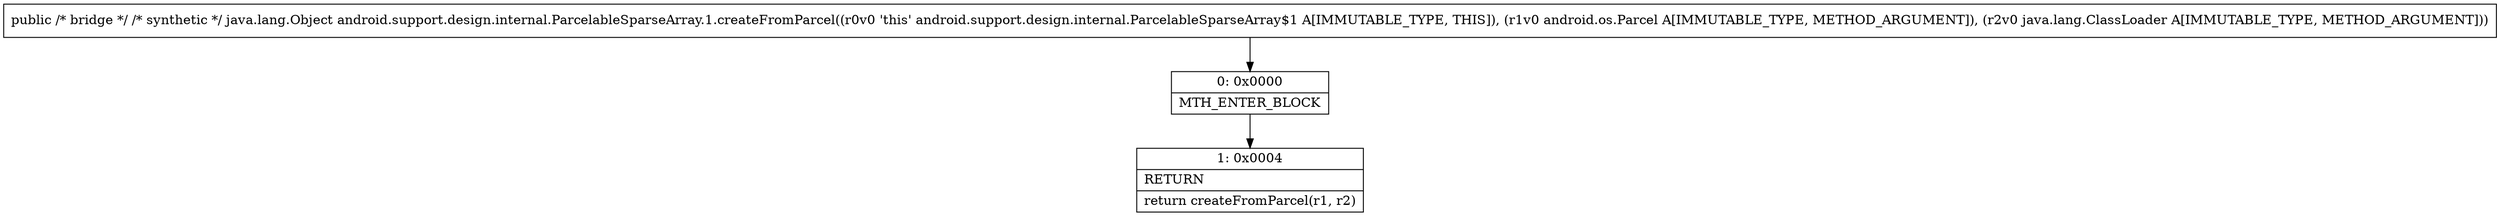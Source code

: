 digraph "CFG forandroid.support.design.internal.ParcelableSparseArray.1.createFromParcel(Landroid\/os\/Parcel;Ljava\/lang\/ClassLoader;)Ljava\/lang\/Object;" {
Node_0 [shape=record,label="{0\:\ 0x0000|MTH_ENTER_BLOCK\l}"];
Node_1 [shape=record,label="{1\:\ 0x0004|RETURN\l|return createFromParcel(r1, r2)\l}"];
MethodNode[shape=record,label="{public \/* bridge *\/ \/* synthetic *\/ java.lang.Object android.support.design.internal.ParcelableSparseArray.1.createFromParcel((r0v0 'this' android.support.design.internal.ParcelableSparseArray$1 A[IMMUTABLE_TYPE, THIS]), (r1v0 android.os.Parcel A[IMMUTABLE_TYPE, METHOD_ARGUMENT]), (r2v0 java.lang.ClassLoader A[IMMUTABLE_TYPE, METHOD_ARGUMENT])) }"];
MethodNode -> Node_0;
Node_0 -> Node_1;
}

